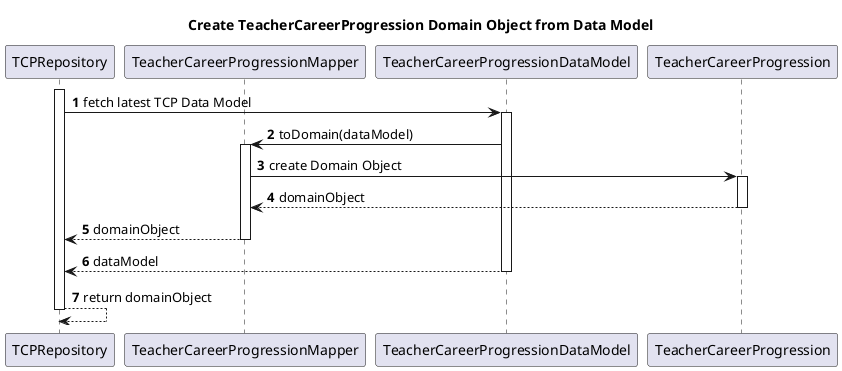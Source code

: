@startuml
title Create TeacherCareerProgression Domain Object from Data Model
autonumber

participant TCPRepository as TCPRepo
participant TeacherCareerProgressionMapper as Mapper
participant TeacherCareerProgressionDataModel as DataModel
participant TeacherCareerProgression as DomainObject

activate TCPRepo
TCPRepo -> DataModel : fetch latest TCP Data Model
activate DataModel
DataModel -> Mapper : toDomain(dataModel)
activate Mapper
Mapper -> DomainObject : create Domain Object
activate DomainObject
DomainObject --> Mapper : domainObject
deactivate DomainObject
Mapper --> TCPRepo : domainObject
deactivate Mapper
DataModel --> TCPRepo : dataModel
deactivate DataModel
TCPRepo --> TCPRepo : return domainObject
deactivate TCPRepo
@enduml
